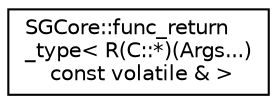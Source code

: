 digraph "Graphical Class Hierarchy"
{
 // LATEX_PDF_SIZE
  edge [fontname="Helvetica",fontsize="10",labelfontname="Helvetica",labelfontsize="10"];
  node [fontname="Helvetica",fontsize="10",shape=record];
  rankdir="LR";
  Node0 [label="SGCore::func_return\l_type\< R(C::*)(Args...)\l const volatile & \>",height=0.2,width=0.4,color="black", fillcolor="white", style="filled",URL="$structSGCore_1_1func__return__type_3_01R_07C_1_1_5_08_07Args_8_8_8_08_01const_01volatile_01_6_01_4.html",tooltip=" "];
}
